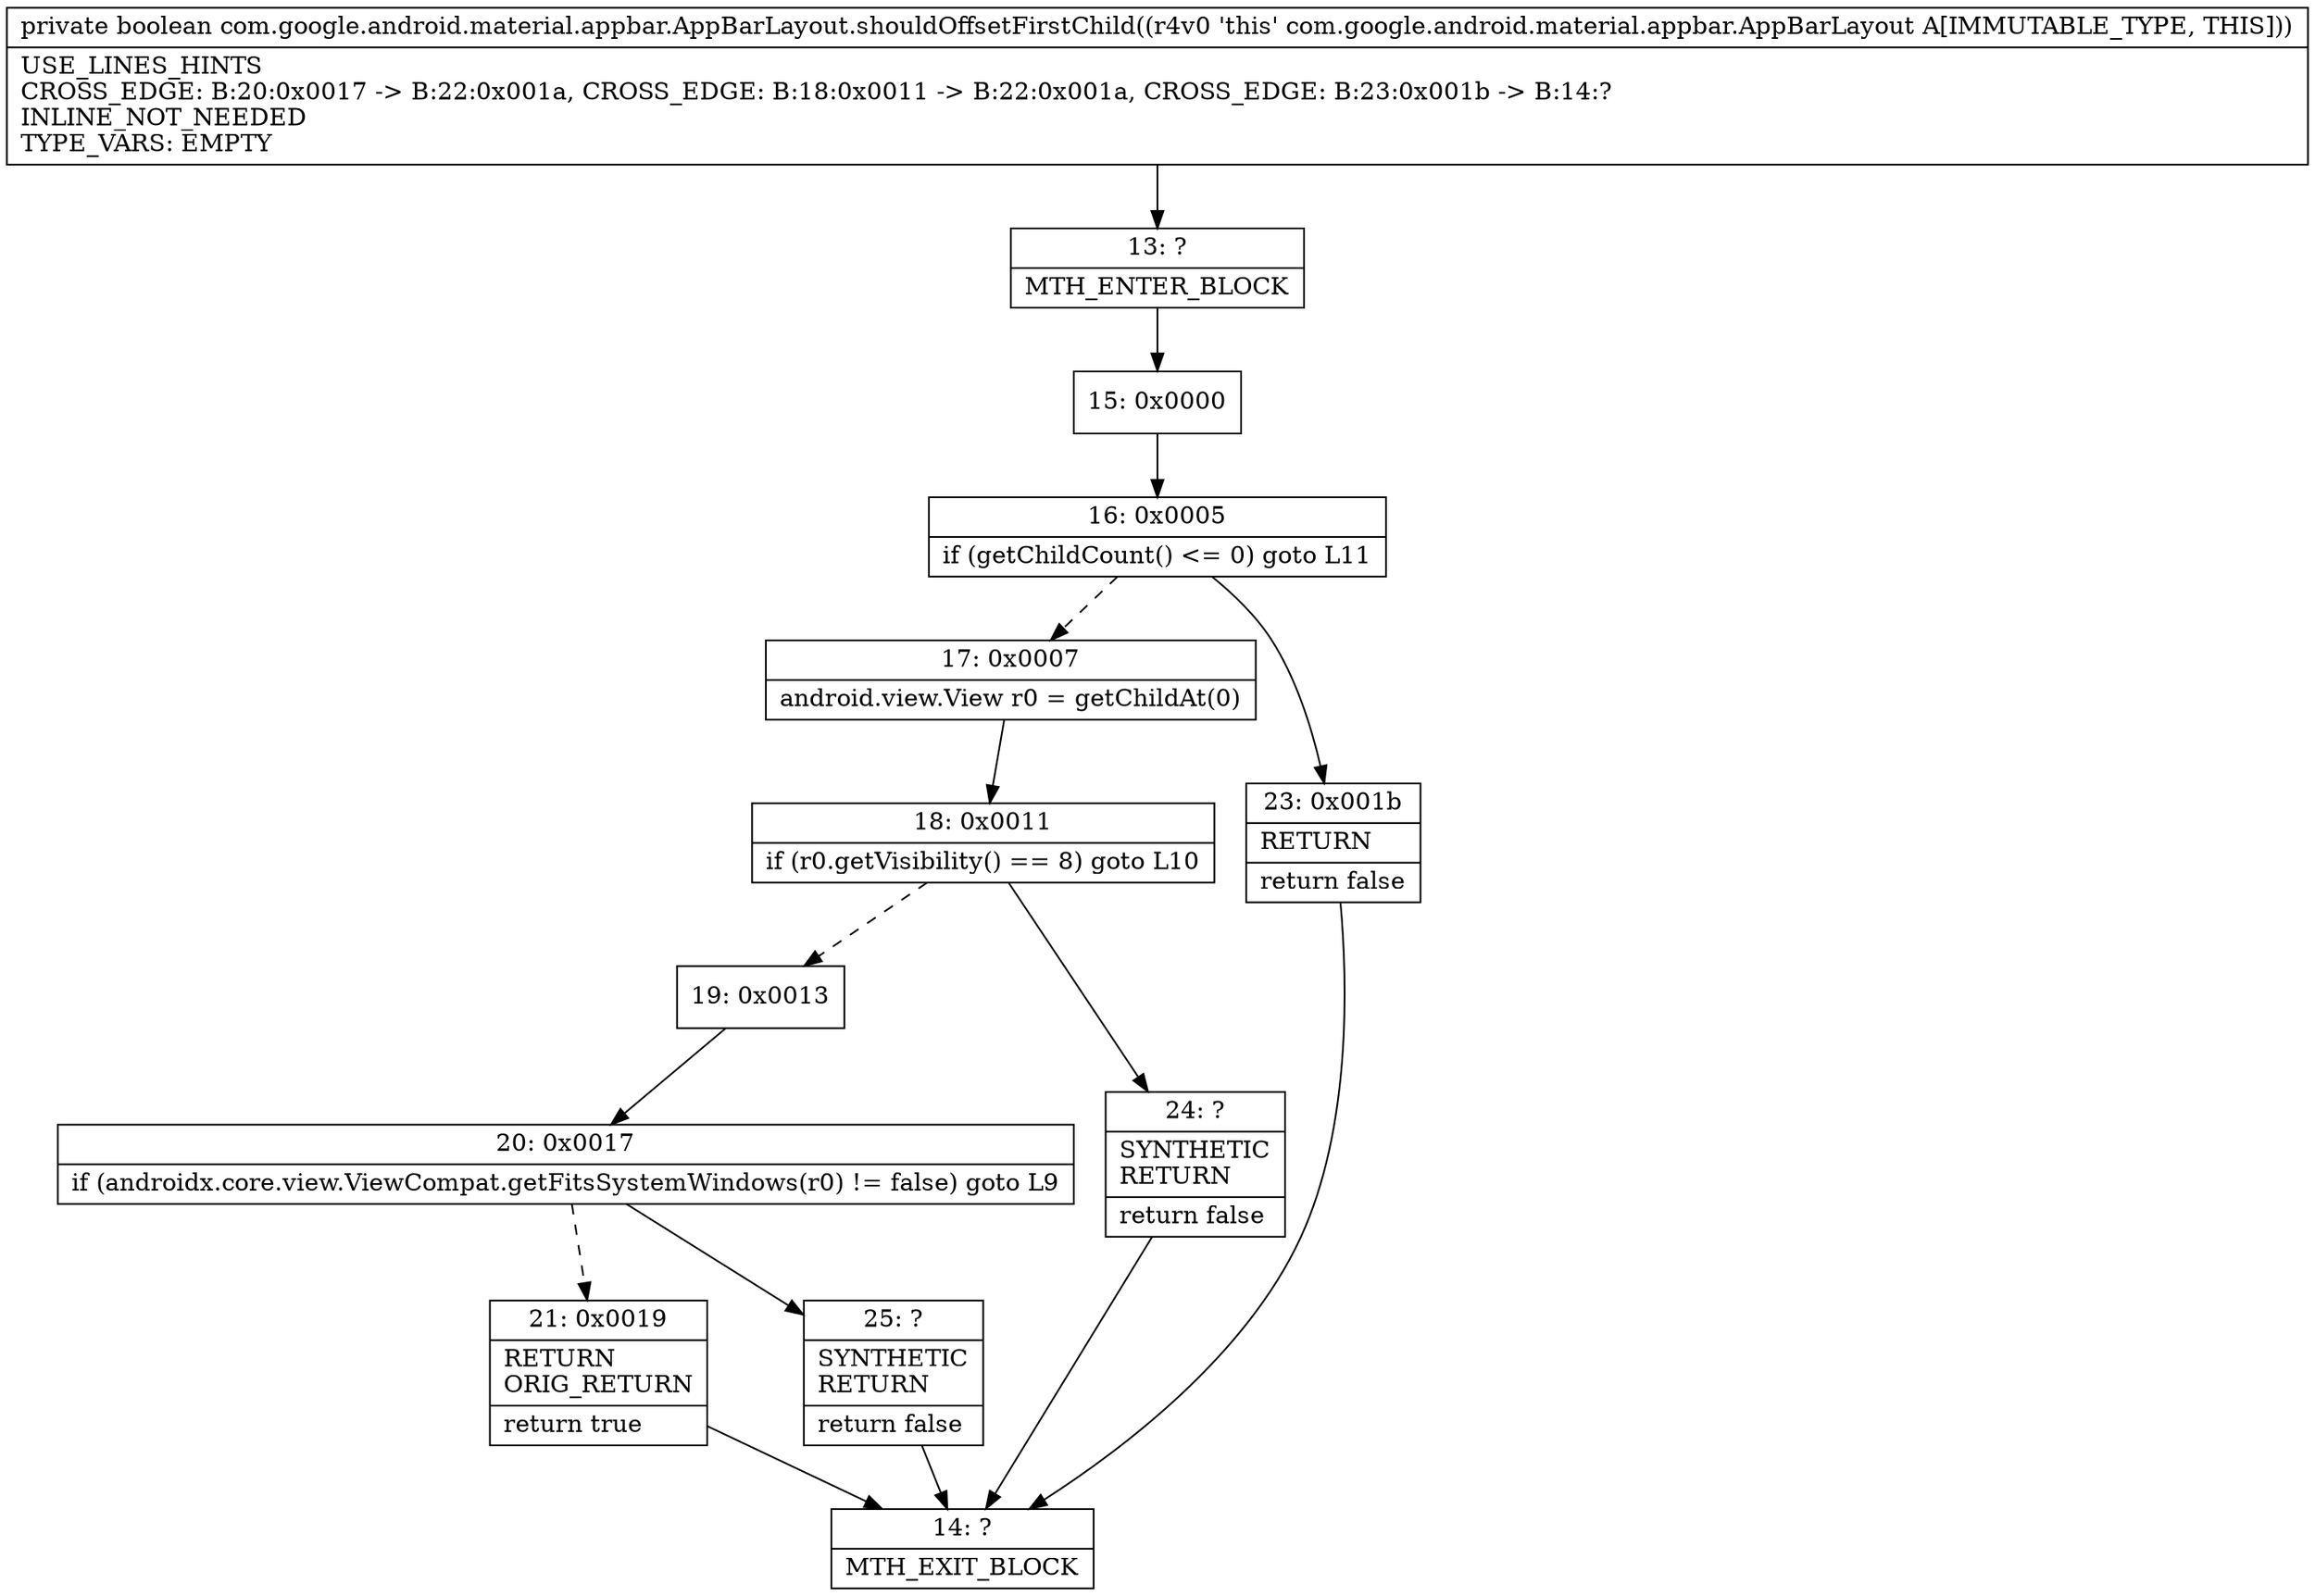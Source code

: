 digraph "CFG forcom.google.android.material.appbar.AppBarLayout.shouldOffsetFirstChild()Z" {
Node_13 [shape=record,label="{13\:\ ?|MTH_ENTER_BLOCK\l}"];
Node_15 [shape=record,label="{15\:\ 0x0000}"];
Node_16 [shape=record,label="{16\:\ 0x0005|if (getChildCount() \<= 0) goto L11\l}"];
Node_17 [shape=record,label="{17\:\ 0x0007|android.view.View r0 = getChildAt(0)\l}"];
Node_18 [shape=record,label="{18\:\ 0x0011|if (r0.getVisibility() == 8) goto L10\l}"];
Node_19 [shape=record,label="{19\:\ 0x0013}"];
Node_20 [shape=record,label="{20\:\ 0x0017|if (androidx.core.view.ViewCompat.getFitsSystemWindows(r0) != false) goto L9\l}"];
Node_21 [shape=record,label="{21\:\ 0x0019|RETURN\lORIG_RETURN\l|return true\l}"];
Node_14 [shape=record,label="{14\:\ ?|MTH_EXIT_BLOCK\l}"];
Node_25 [shape=record,label="{25\:\ ?|SYNTHETIC\lRETURN\l|return false\l}"];
Node_24 [shape=record,label="{24\:\ ?|SYNTHETIC\lRETURN\l|return false\l}"];
Node_23 [shape=record,label="{23\:\ 0x001b|RETURN\l|return false\l}"];
MethodNode[shape=record,label="{private boolean com.google.android.material.appbar.AppBarLayout.shouldOffsetFirstChild((r4v0 'this' com.google.android.material.appbar.AppBarLayout A[IMMUTABLE_TYPE, THIS]))  | USE_LINES_HINTS\lCROSS_EDGE: B:20:0x0017 \-\> B:22:0x001a, CROSS_EDGE: B:18:0x0011 \-\> B:22:0x001a, CROSS_EDGE: B:23:0x001b \-\> B:14:?\lINLINE_NOT_NEEDED\lTYPE_VARS: EMPTY\l}"];
MethodNode -> Node_13;Node_13 -> Node_15;
Node_15 -> Node_16;
Node_16 -> Node_17[style=dashed];
Node_16 -> Node_23;
Node_17 -> Node_18;
Node_18 -> Node_19[style=dashed];
Node_18 -> Node_24;
Node_19 -> Node_20;
Node_20 -> Node_21[style=dashed];
Node_20 -> Node_25;
Node_21 -> Node_14;
Node_25 -> Node_14;
Node_24 -> Node_14;
Node_23 -> Node_14;
}


